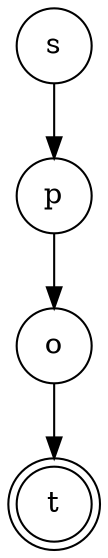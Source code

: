 digraph {   
    node [shape = doublecircle, color = black] t ;
    node [shape = circle];
    node [color= black];
    s -> p -> o -> t;	
}